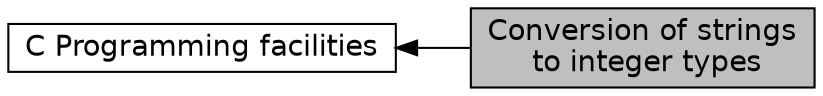 digraph "Conversion of strings to integer types"
{
  edge [fontname="Helvetica",fontsize="14",labelfontname="Helvetica",labelfontsize="14"];
  node [fontname="Helvetica",fontsize="14",shape=box];
  rankdir=LR;
  Node2 [label="C Programming facilities",height=0.2,width=0.4,color="black", fillcolor="white", style="filled",URL="$group__code__augmenting.html",tooltip=" "];
  Node1 [label="Conversion of strings\l to integer types",height=0.2,width=0.4,color="black", fillcolor="grey75", style="filled", fontcolor="black",tooltip="Extensions of the strto and wcsto families of functions."];
  Node2->Node1 [shape=plaintext, dir="back", style="solid"];
}
